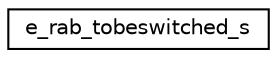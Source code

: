 digraph "Graphical Class Hierarchy"
{
 // LATEX_PDF_SIZE
  edge [fontname="Helvetica",fontsize="10",labelfontname="Helvetica",labelfontsize="10"];
  node [fontname="Helvetica",fontsize="10",shape=record];
  rankdir="LR";
  Node0 [label="e_rab_tobeswitched_s",height=0.2,width=0.4,color="black", fillcolor="white", style="filled",URL="$structe__rab__tobeswitched__s.html",tooltip=" "];
}
